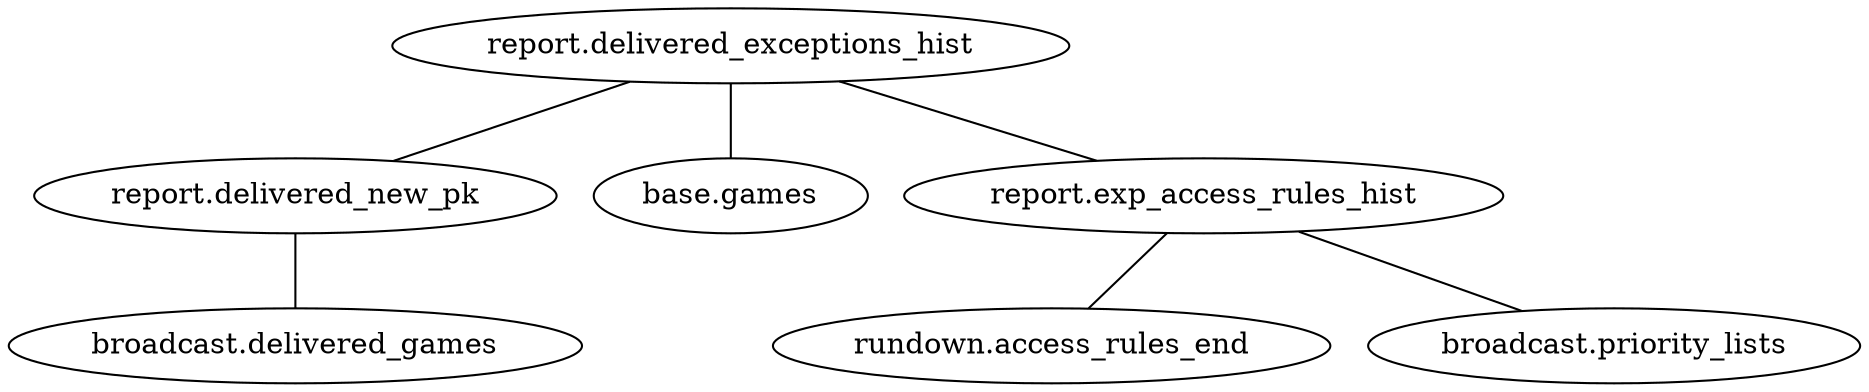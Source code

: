 graph G {
	"report.delivered_new_pk" -- "broadcast.delivered_games"
	"report.delivered_exceptions_hist" -- "report.delivered_new_pk"
	"report.delivered_exceptions_hist" -- "base.games"
	"report.exp_access_rules_hist" -- "rundown.access_rules_end"
	"report.exp_access_rules_hist" -- "broadcast.priority_lists"
	"report.delivered_exceptions_hist" -- "report.exp_access_rules_hist"
}
